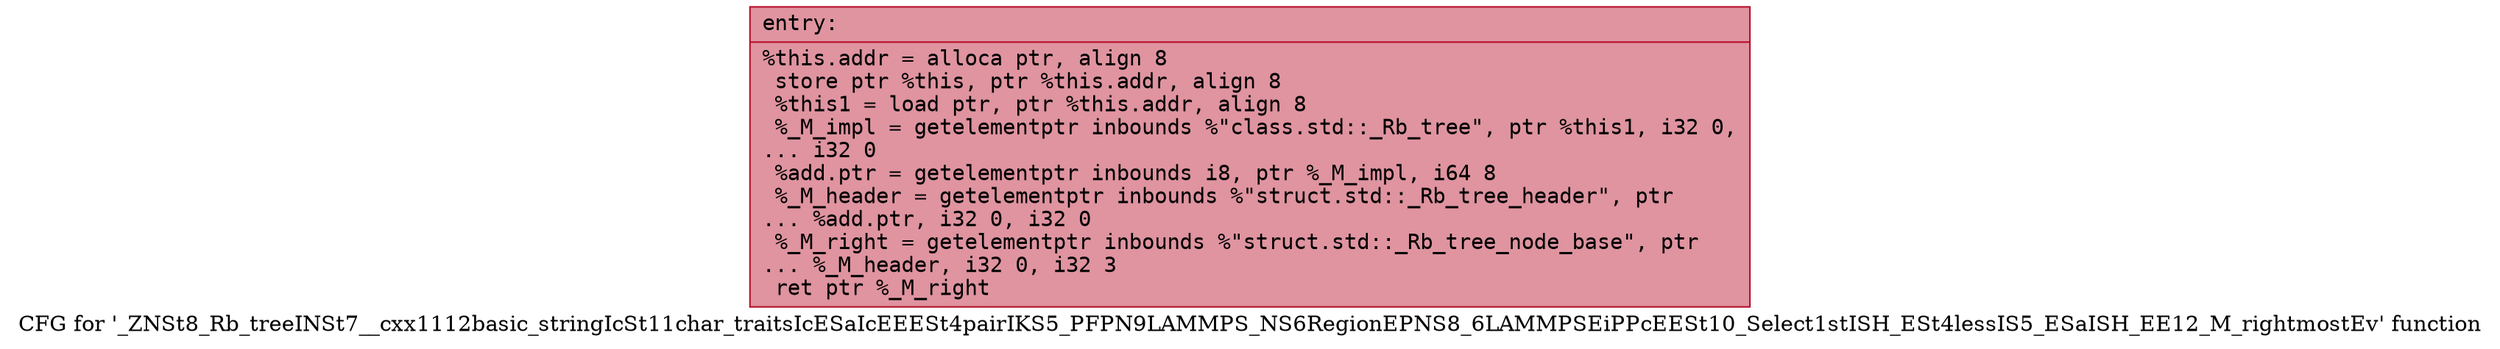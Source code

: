 digraph "CFG for '_ZNSt8_Rb_treeINSt7__cxx1112basic_stringIcSt11char_traitsIcESaIcEEESt4pairIKS5_PFPN9LAMMPS_NS6RegionEPNS8_6LAMMPSEiPPcEESt10_Select1stISH_ESt4lessIS5_ESaISH_EE12_M_rightmostEv' function" {
	label="CFG for '_ZNSt8_Rb_treeINSt7__cxx1112basic_stringIcSt11char_traitsIcESaIcEEESt4pairIKS5_PFPN9LAMMPS_NS6RegionEPNS8_6LAMMPSEiPPcEESt10_Select1stISH_ESt4lessIS5_ESaISH_EE12_M_rightmostEv' function";

	Node0x561837efdbc0 [shape=record,color="#b70d28ff", style=filled, fillcolor="#b70d2870" fontname="Courier",label="{entry:\l|  %this.addr = alloca ptr, align 8\l  store ptr %this, ptr %this.addr, align 8\l  %this1 = load ptr, ptr %this.addr, align 8\l  %_M_impl = getelementptr inbounds %\"class.std::_Rb_tree\", ptr %this1, i32 0,\l... i32 0\l  %add.ptr = getelementptr inbounds i8, ptr %_M_impl, i64 8\l  %_M_header = getelementptr inbounds %\"struct.std::_Rb_tree_header\", ptr\l... %add.ptr, i32 0, i32 0\l  %_M_right = getelementptr inbounds %\"struct.std::_Rb_tree_node_base\", ptr\l... %_M_header, i32 0, i32 3\l  ret ptr %_M_right\l}"];
}
